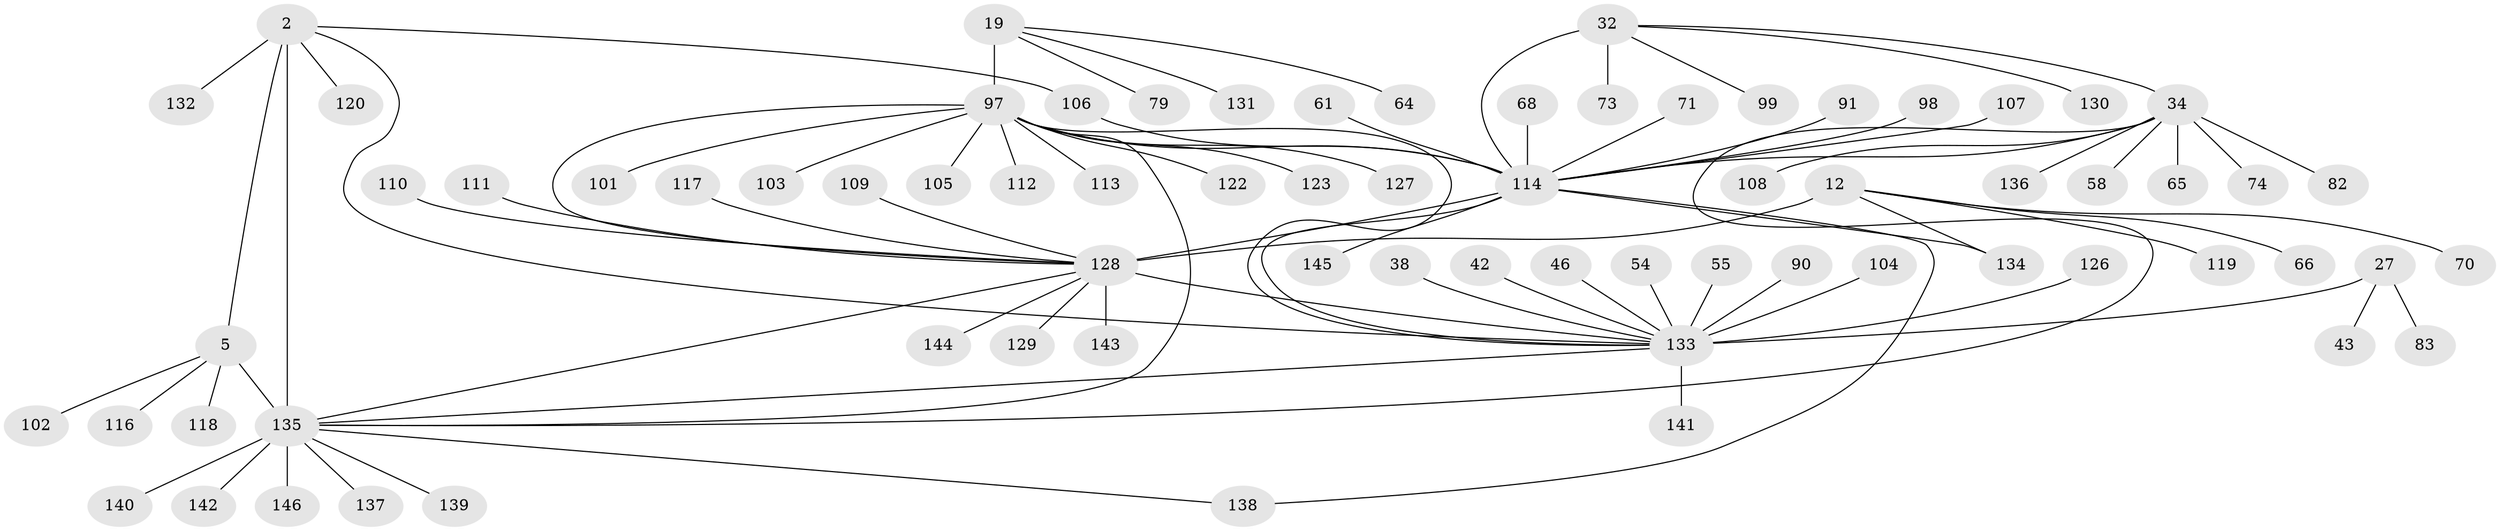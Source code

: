 // original degree distribution, {8: 0.0547945205479452, 15: 0.0136986301369863, 7: 0.02054794520547945, 9: 0.0273972602739726, 10: 0.0547945205479452, 11: 0.0410958904109589, 12: 0.00684931506849315, 14: 0.00684931506849315, 13: 0.00684931506849315, 6: 0.00684931506849315, 1: 0.6301369863013698, 2: 0.1095890410958904, 3: 0.0136986301369863, 4: 0.00684931506849315}
// Generated by graph-tools (version 1.1) at 2025/55/03/09/25 04:55:24]
// undirected, 73 vertices, 84 edges
graph export_dot {
graph [start="1"]
  node [color=gray90,style=filled];
  2 [super="+1"];
  5 [super="+4"];
  12 [super="+10"];
  19 [super="+18"];
  27 [super="+22"];
  32 [super="+31"];
  34 [super="+30"];
  38;
  42;
  43;
  46;
  54;
  55;
  58;
  61;
  64 [super="+47"];
  65;
  66;
  68;
  70;
  71;
  73;
  74;
  79;
  82;
  83;
  90;
  91;
  97 [super="+87+93"];
  98;
  99;
  101 [super="+81"];
  102;
  103;
  104;
  105;
  106;
  107;
  108;
  109;
  110;
  111;
  112;
  113;
  114 [super="+94"];
  116;
  117;
  118;
  119;
  120 [super="+85"];
  122;
  123;
  126 [super="+52"];
  127;
  128 [super="+14+37+48+59+62+63+72+76+92+11+75+80+84+88+96+100"];
  129;
  130;
  131;
  132;
  133 [super="+28"];
  134;
  135 [super="+121+3+7+95+56+57+60+69+124"];
  136;
  137;
  138 [super="+115+125"];
  139;
  140;
  141;
  142;
  143;
  144;
  145;
  146;
  2 -- 5 [weight=4];
  2 -- 132;
  2 -- 106;
  2 -- 120;
  2 -- 135 [weight=6];
  2 -- 133;
  5 -- 118;
  5 -- 102;
  5 -- 116;
  5 -- 135 [weight=6];
  12 -- 66;
  12 -- 134;
  12 -- 70;
  12 -- 119;
  12 -- 128 [weight=10];
  19 -- 131;
  19 -- 79;
  19 -- 64;
  19 -- 97 [weight=10];
  27 -- 43;
  27 -- 83;
  27 -- 133 [weight=10];
  32 -- 34 [weight=4];
  32 -- 99;
  32 -- 130;
  32 -- 73;
  32 -- 114 [weight=6];
  34 -- 58;
  34 -- 65;
  34 -- 136;
  34 -- 74;
  34 -- 108;
  34 -- 82;
  34 -- 135;
  34 -- 114 [weight=6];
  38 -- 133;
  42 -- 133;
  46 -- 133;
  54 -- 133;
  55 -- 133;
  61 -- 114;
  68 -- 114;
  71 -- 114;
  90 -- 133;
  91 -- 114;
  97 -- 128 [weight=2];
  97 -- 101;
  97 -- 103;
  97 -- 135 [weight=2];
  97 -- 105;
  97 -- 112;
  97 -- 113;
  97 -- 114;
  97 -- 122;
  97 -- 123;
  97 -- 127;
  97 -- 133 [weight=2];
  98 -- 114;
  104 -- 133;
  106 -- 114;
  107 -- 114;
  109 -- 128;
  110 -- 128;
  111 -- 128;
  114 -- 134;
  114 -- 138;
  114 -- 145;
  114 -- 128 [weight=2];
  114 -- 133 [weight=5];
  117 -- 128;
  126 -- 133;
  128 -- 129;
  128 -- 135;
  128 -- 143;
  128 -- 144;
  128 -- 133;
  133 -- 135;
  133 -- 141;
  135 -- 137;
  135 -- 138;
  135 -- 139;
  135 -- 140;
  135 -- 142;
  135 -- 146;
}
